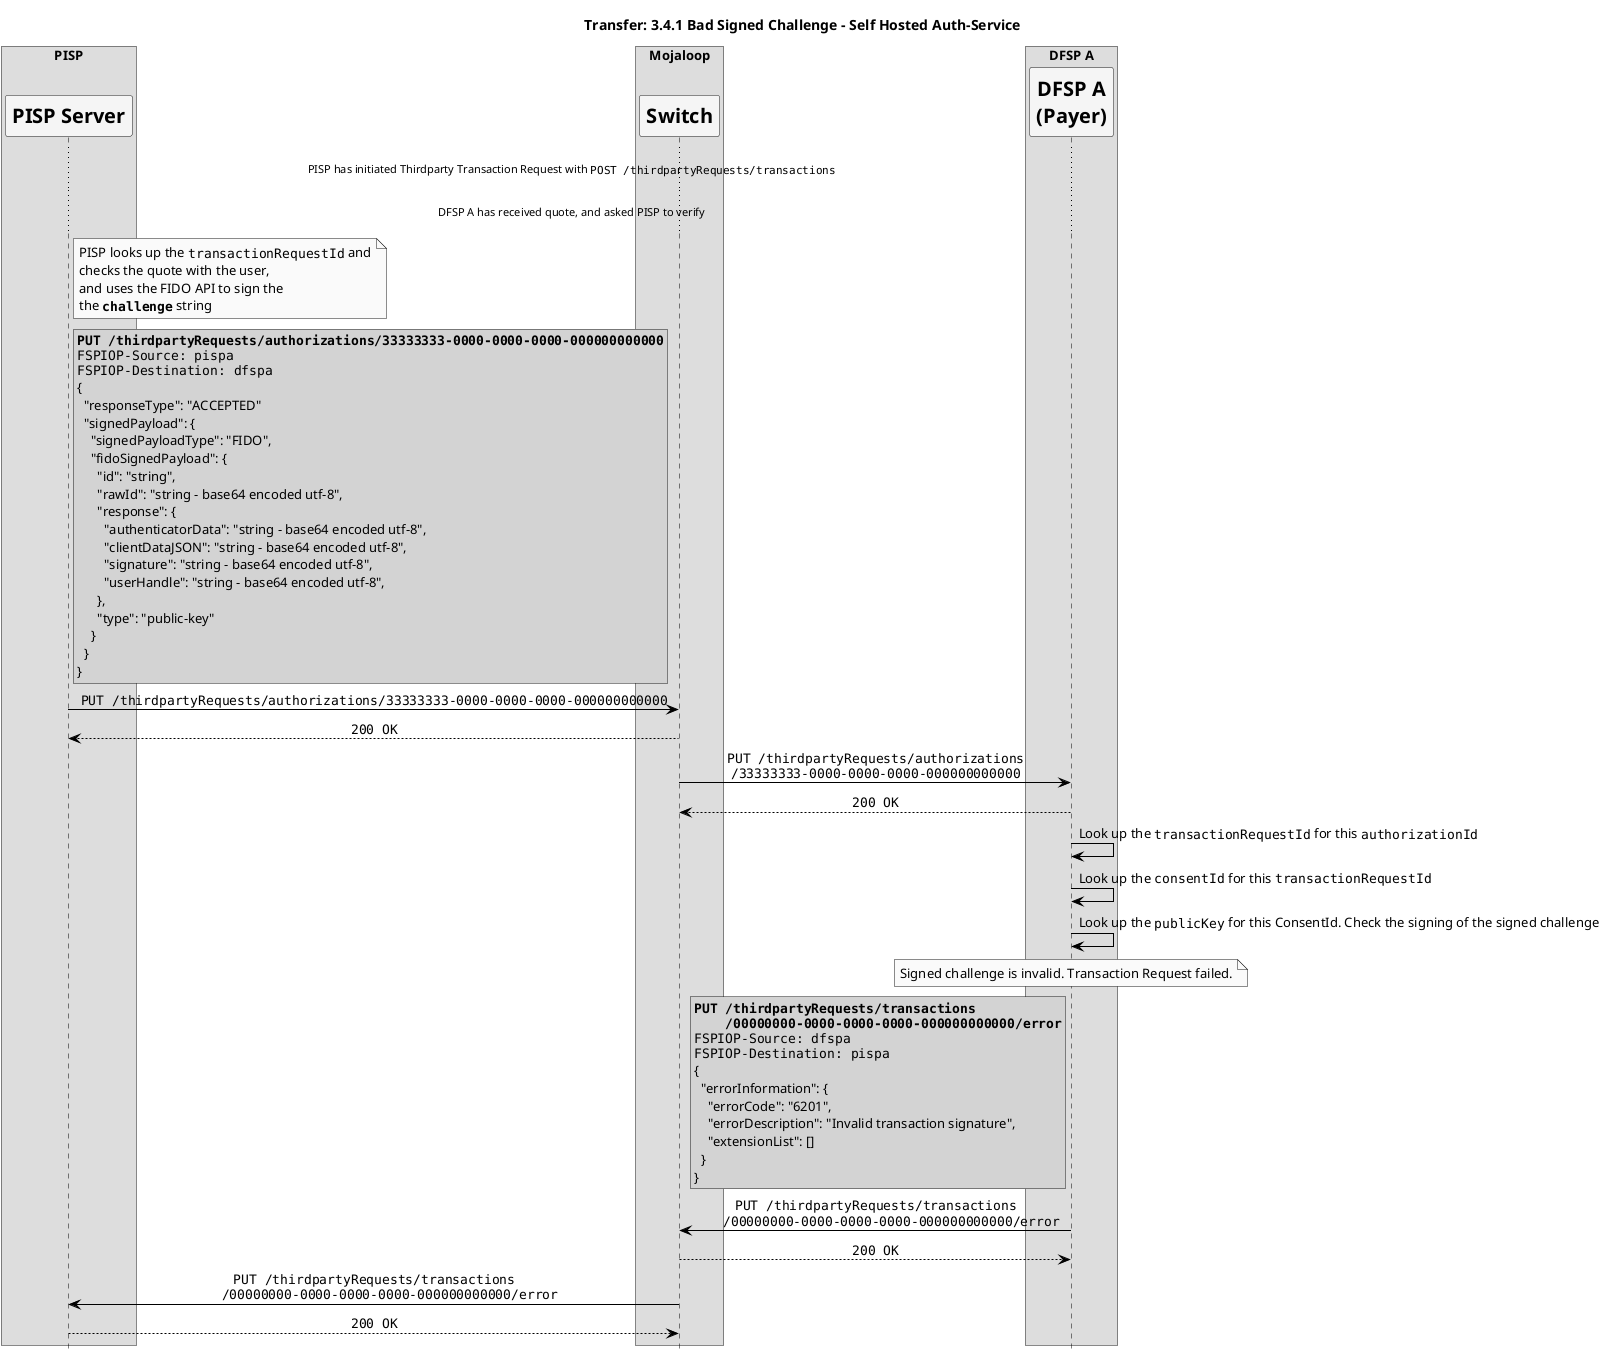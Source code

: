 @startuml

' declaring skinparam
skinparam sequenceMessageAlign center
skinparam shadowing false
skinparam defaultFontName Verdana
skinparam monochrome true
skinparam SequenceLifeLineBackgroundColor WhiteSmoke
skinparam SequenceLifeLineBorderColor Black
skinparam ParticipantFontStyle Bold
skinparam ParticipantFontSize 20
skinparam ParticipantBackgroundColor WhiteSmoke
skinparam ArrowColor Black

hide footbox

title Transfer: 3.4.1 Bad Signed Challenge - Self Hosted Auth-Service


box "PISP"
participant "PISP Server" as D1
end box
box "Mojaloop"
    participant Switch as S
end box
box "DFSP A"
    participant "DFSP A\n(Payer)" as D2
end box

... PISP has initiated Thirdparty Transaction Request with ""POST /thirdpartyRequests/transactions""...

... DFSP A has received quote, and asked PISP to verify...

note right of D1
  PISP looks up the ""transactionRequestId"" and
  checks the quote with the user,
  and uses the FIDO API to sign the 
  the **""challenge""** string
end note

rnote right of D1 #LightGray
**""PUT /thirdpartyRequests/authorizations/33333333-0000-0000-0000-000000000000""**
""FSPIOP-Source: pispa""
""FSPIOP-Destination: dfspa""
{
  "responseType": "ACCEPTED"
  "signedPayload": {
    "signedPayloadType": "FIDO",
    "fidoSignedPayload": {
      "id": "string",
      "rawId": "string - base64 encoded utf-8",
      "response": {
        "authenticatorData": "string - base64 encoded utf-8",
        "clientDataJSON": "string - base64 encoded utf-8",
        "signature": "string - base64 encoded utf-8",
        "userHandle": "string - base64 encoded utf-8",
      },
      "type": "public-key"
    }
  }
}
end note
D1 -> S: ""PUT /thirdpartyRequests/authorizations/33333333-0000-0000-0000-000000000000""
S --> D1: ""200 OK""
S -> D2: ""PUT /thirdpartyRequests/authorizations""\n""/33333333-0000-0000-0000-000000000000""
D2 --> S: ""200 OK""

D2 -> D2: Look up the ""transactionRequestId"" for this ""authorizationId""
D2 -> D2: Look up the ""consentId"" for this ""transactionRequestId""
D2 -> D2: Look up the ""publicKey"" for this ConsentId. Check the signing of the signed challenge

note over D2
  Signed challenge is invalid. Transaction Request failed.
end note


rnote left of D2 #LightGray
**""PUT /thirdpartyRequests/transactions""**
**""    /00000000-0000-0000-0000-000000000000/error""**
""FSPIOP-Source: dfspa""
""FSPIOP-Destination: pispa""
{
  "errorInformation": {
    "errorCode": "6201",
    "errorDescription": "Invalid transaction signature",
    "extensionList": []
  }
}
end note
D2 -> S: ""PUT /thirdpartyRequests/transactions""\n""    /00000000-0000-0000-0000-000000000000/error""
S --> D2: ""200 OK""
S -> D1: ""PUT /thirdpartyRequests/transactions""\n""    /00000000-0000-0000-0000-000000000000/error""
D1 --> S: ""200 OK""

@enduml
